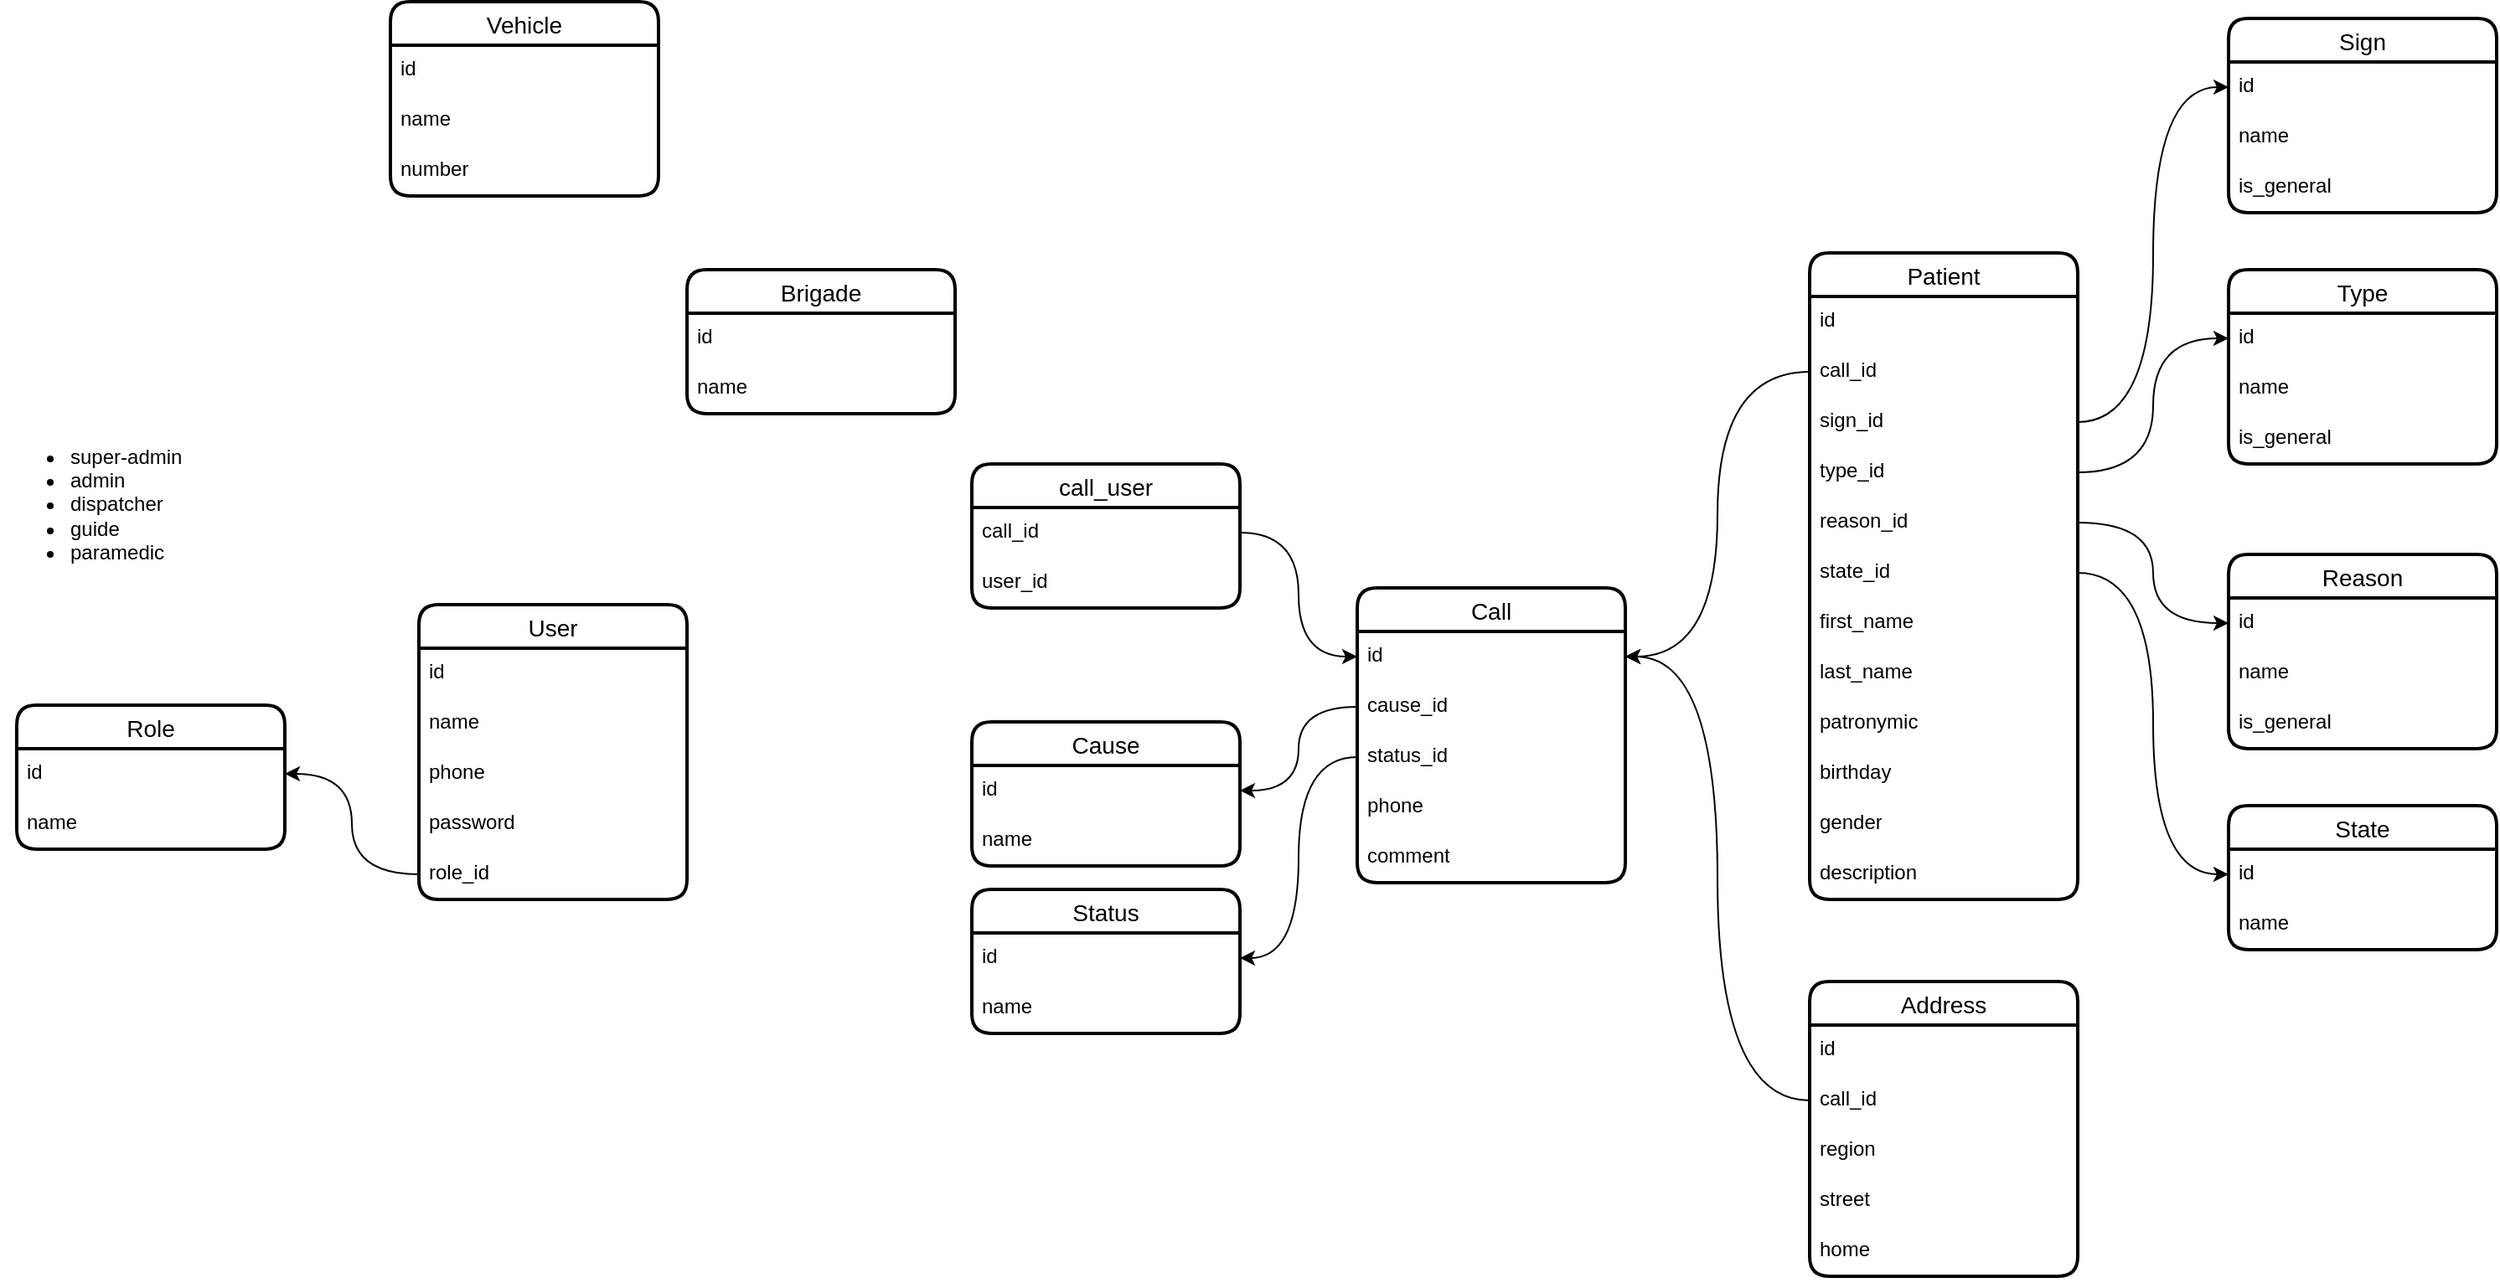 <mxfile version="21.7.2" type="github">
  <diagram name="Страница — 1" id="SGLlazU0XJNtwitpSM4t">
    <mxGraphModel dx="3088" dy="-419" grid="1" gridSize="10" guides="1" tooltips="1" connect="1" arrows="1" fold="1" page="1" pageScale="1" pageWidth="827" pageHeight="1169" math="0" shadow="0">
      <root>
        <mxCell id="0" />
        <mxCell id="1" parent="0" />
        <mxCell id="8ZDZ_acQFcapdmBeT9qq-1" value="User" style="swimlane;fontStyle=0;childLayout=stackLayout;horizontal=1;startSize=26;horizontalStack=0;resizeParent=1;resizeParentMax=0;resizeLast=0;collapsible=1;marginBottom=0;align=center;fontSize=14;strokeWidth=2;rounded=1;shadow=0;glass=0;swimlaneLine=1;" parent="1" vertex="1">
          <mxGeometry x="-710" y="1910" width="160" height="176" as="geometry" />
        </mxCell>
        <mxCell id="8ZDZ_acQFcapdmBeT9qq-2" value="id" style="text;strokeColor=none;fillColor=none;spacingLeft=4;spacingRight=4;overflow=hidden;rotatable=0;points=[[0,0.5],[1,0.5]];portConstraint=eastwest;fontSize=12;whiteSpace=wrap;html=1;" parent="8ZDZ_acQFcapdmBeT9qq-1" vertex="1">
          <mxGeometry y="26" width="160" height="30" as="geometry" />
        </mxCell>
        <mxCell id="8ZDZ_acQFcapdmBeT9qq-3" value="name" style="text;strokeColor=none;fillColor=none;spacingLeft=4;spacingRight=4;overflow=hidden;rotatable=0;points=[[0,0.5],[1,0.5]];portConstraint=eastwest;fontSize=12;whiteSpace=wrap;html=1;" parent="8ZDZ_acQFcapdmBeT9qq-1" vertex="1">
          <mxGeometry y="56" width="160" height="30" as="geometry" />
        </mxCell>
        <mxCell id="8ZDZ_acQFcapdmBeT9qq-4" value="phone" style="text;strokeColor=none;fillColor=none;spacingLeft=4;spacingRight=4;overflow=hidden;rotatable=0;points=[[0,0.5],[1,0.5]];portConstraint=eastwest;fontSize=12;whiteSpace=wrap;html=1;" parent="8ZDZ_acQFcapdmBeT9qq-1" vertex="1">
          <mxGeometry y="86" width="160" height="30" as="geometry" />
        </mxCell>
        <mxCell id="8ZDZ_acQFcapdmBeT9qq-5" value="password" style="text;strokeColor=none;fillColor=none;spacingLeft=4;spacingRight=4;overflow=hidden;rotatable=0;points=[[0,0.5],[1,0.5]];portConstraint=eastwest;fontSize=12;whiteSpace=wrap;html=1;" parent="8ZDZ_acQFcapdmBeT9qq-1" vertex="1">
          <mxGeometry y="116" width="160" height="30" as="geometry" />
        </mxCell>
        <mxCell id="8ZDZ_acQFcapdmBeT9qq-6" value="role_id" style="text;strokeColor=none;fillColor=none;spacingLeft=4;spacingRight=4;overflow=hidden;rotatable=0;points=[[0,0.5],[1,0.5]];portConstraint=eastwest;fontSize=12;whiteSpace=wrap;html=1;" parent="8ZDZ_acQFcapdmBeT9qq-1" vertex="1">
          <mxGeometry y="146" width="160" height="30" as="geometry" />
        </mxCell>
        <mxCell id="8ZDZ_acQFcapdmBeT9qq-7" value="Role" style="swimlane;fontStyle=0;childLayout=stackLayout;horizontal=1;startSize=26;horizontalStack=0;resizeParent=1;resizeParentMax=0;resizeLast=0;collapsible=1;marginBottom=0;align=center;fontSize=14;strokeWidth=2;rounded=1;shadow=0;glass=0;swimlaneLine=1;" parent="1" vertex="1">
          <mxGeometry x="-950" y="1970" width="160" height="86" as="geometry" />
        </mxCell>
        <mxCell id="8ZDZ_acQFcapdmBeT9qq-8" value="id" style="text;strokeColor=none;fillColor=none;spacingLeft=4;spacingRight=4;overflow=hidden;rotatable=0;points=[[0,0.5],[1,0.5]];portConstraint=eastwest;fontSize=12;whiteSpace=wrap;html=1;" parent="8ZDZ_acQFcapdmBeT9qq-7" vertex="1">
          <mxGeometry y="26" width="160" height="30" as="geometry" />
        </mxCell>
        <mxCell id="8ZDZ_acQFcapdmBeT9qq-9" value="name" style="text;strokeColor=none;fillColor=none;spacingLeft=4;spacingRight=4;overflow=hidden;rotatable=0;points=[[0,0.5],[1,0.5]];portConstraint=eastwest;fontSize=12;whiteSpace=wrap;html=1;" parent="8ZDZ_acQFcapdmBeT9qq-7" vertex="1">
          <mxGeometry y="56" width="160" height="30" as="geometry" />
        </mxCell>
        <mxCell id="8ZDZ_acQFcapdmBeT9qq-10" style="edgeStyle=orthogonalEdgeStyle;rounded=0;orthogonalLoop=1;jettySize=auto;html=1;entryX=1;entryY=0.5;entryDx=0;entryDy=0;curved=1;" parent="1" source="8ZDZ_acQFcapdmBeT9qq-6" target="8ZDZ_acQFcapdmBeT9qq-8" edge="1">
          <mxGeometry relative="1" as="geometry" />
        </mxCell>
        <mxCell id="8ZDZ_acQFcapdmBeT9qq-11" value="Call" style="swimlane;fontStyle=0;childLayout=stackLayout;horizontal=1;startSize=26;horizontalStack=0;resizeParent=1;resizeParentMax=0;resizeLast=0;collapsible=1;marginBottom=0;align=center;fontSize=14;strokeWidth=2;rounded=1;shadow=0;glass=0;swimlaneLine=1;" parent="1" vertex="1">
          <mxGeometry x="-150" y="1900" width="160" height="176" as="geometry" />
        </mxCell>
        <mxCell id="8ZDZ_acQFcapdmBeT9qq-12" value="id" style="text;strokeColor=none;fillColor=none;spacingLeft=4;spacingRight=4;overflow=hidden;rotatable=0;points=[[0,0.5],[1,0.5]];portConstraint=eastwest;fontSize=12;whiteSpace=wrap;html=1;" parent="8ZDZ_acQFcapdmBeT9qq-11" vertex="1">
          <mxGeometry y="26" width="160" height="30" as="geometry" />
        </mxCell>
        <mxCell id="8ZDZ_acQFcapdmBeT9qq-16" value="cause_id" style="text;strokeColor=none;fillColor=none;spacingLeft=4;spacingRight=4;overflow=hidden;rotatable=0;points=[[0,0.5],[1,0.5]];portConstraint=eastwest;fontSize=12;whiteSpace=wrap;html=1;" parent="8ZDZ_acQFcapdmBeT9qq-11" vertex="1">
          <mxGeometry y="56" width="160" height="30" as="geometry" />
        </mxCell>
        <mxCell id="8ZDZ_acQFcapdmBeT9qq-13" value="status_id" style="text;strokeColor=none;fillColor=none;spacingLeft=4;spacingRight=4;overflow=hidden;rotatable=0;points=[[0,0.5],[1,0.5]];portConstraint=eastwest;fontSize=12;whiteSpace=wrap;html=1;" parent="8ZDZ_acQFcapdmBeT9qq-11" vertex="1">
          <mxGeometry y="86" width="160" height="30" as="geometry" />
        </mxCell>
        <mxCell id="8ZDZ_acQFcapdmBeT9qq-14" value="phone" style="text;strokeColor=none;fillColor=none;spacingLeft=4;spacingRight=4;overflow=hidden;rotatable=0;points=[[0,0.5],[1,0.5]];portConstraint=eastwest;fontSize=12;whiteSpace=wrap;html=1;" parent="8ZDZ_acQFcapdmBeT9qq-11" vertex="1">
          <mxGeometry y="116" width="160" height="30" as="geometry" />
        </mxCell>
        <mxCell id="8ZDZ_acQFcapdmBeT9qq-15" value="comment" style="text;strokeColor=none;fillColor=none;spacingLeft=4;spacingRight=4;overflow=hidden;rotatable=0;points=[[0,0.5],[1,0.5]];portConstraint=eastwest;fontSize=12;whiteSpace=wrap;html=1;" parent="8ZDZ_acQFcapdmBeT9qq-11" vertex="1">
          <mxGeometry y="146" width="160" height="30" as="geometry" />
        </mxCell>
        <mxCell id="8ZDZ_acQFcapdmBeT9qq-17" value="Cause" style="swimlane;fontStyle=0;childLayout=stackLayout;horizontal=1;startSize=26;horizontalStack=0;resizeParent=1;resizeParentMax=0;resizeLast=0;collapsible=1;marginBottom=0;align=center;fontSize=14;strokeWidth=2;rounded=1;shadow=0;glass=0;swimlaneLine=1;" parent="1" vertex="1">
          <mxGeometry x="-380" y="1980" width="160" height="86" as="geometry" />
        </mxCell>
        <mxCell id="8ZDZ_acQFcapdmBeT9qq-18" value="id" style="text;strokeColor=none;fillColor=none;spacingLeft=4;spacingRight=4;overflow=hidden;rotatable=0;points=[[0,0.5],[1,0.5]];portConstraint=eastwest;fontSize=12;whiteSpace=wrap;html=1;" parent="8ZDZ_acQFcapdmBeT9qq-17" vertex="1">
          <mxGeometry y="26" width="160" height="30" as="geometry" />
        </mxCell>
        <mxCell id="8ZDZ_acQFcapdmBeT9qq-19" value="name" style="text;strokeColor=none;fillColor=none;spacingLeft=4;spacingRight=4;overflow=hidden;rotatable=0;points=[[0,0.5],[1,0.5]];portConstraint=eastwest;fontSize=12;whiteSpace=wrap;html=1;" parent="8ZDZ_acQFcapdmBeT9qq-17" vertex="1">
          <mxGeometry y="56" width="160" height="30" as="geometry" />
        </mxCell>
        <mxCell id="8ZDZ_acQFcapdmBeT9qq-23" style="edgeStyle=orthogonalEdgeStyle;rounded=0;orthogonalLoop=1;jettySize=auto;html=1;entryX=1;entryY=0.5;entryDx=0;entryDy=0;curved=1;" parent="1" source="8ZDZ_acQFcapdmBeT9qq-16" target="8ZDZ_acQFcapdmBeT9qq-18" edge="1">
          <mxGeometry relative="1" as="geometry" />
        </mxCell>
        <mxCell id="8ZDZ_acQFcapdmBeT9qq-24" value="Patient" style="swimlane;fontStyle=0;childLayout=stackLayout;horizontal=1;startSize=26;horizontalStack=0;resizeParent=1;resizeParentMax=0;resizeLast=0;collapsible=1;marginBottom=0;align=center;fontSize=14;strokeWidth=2;rounded=1;shadow=0;glass=0;swimlaneLine=1;" parent="1" vertex="1">
          <mxGeometry x="120" y="1700" width="160" height="386" as="geometry" />
        </mxCell>
        <mxCell id="8ZDZ_acQFcapdmBeT9qq-25" value="id" style="text;strokeColor=none;fillColor=none;spacingLeft=4;spacingRight=4;overflow=hidden;rotatable=0;points=[[0,0.5],[1,0.5]];portConstraint=eastwest;fontSize=12;whiteSpace=wrap;html=1;" parent="8ZDZ_acQFcapdmBeT9qq-24" vertex="1">
          <mxGeometry y="26" width="160" height="30" as="geometry" />
        </mxCell>
        <mxCell id="8ZDZ_acQFcapdmBeT9qq-26" value="call_id" style="text;strokeColor=none;fillColor=none;spacingLeft=4;spacingRight=4;overflow=hidden;rotatable=0;points=[[0,0.5],[1,0.5]];portConstraint=eastwest;fontSize=12;whiteSpace=wrap;html=1;" parent="8ZDZ_acQFcapdmBeT9qq-24" vertex="1">
          <mxGeometry y="56" width="160" height="30" as="geometry" />
        </mxCell>
        <mxCell id="8ZDZ_acQFcapdmBeT9qq-53" value="sign_id" style="text;strokeColor=none;fillColor=none;spacingLeft=4;spacingRight=4;overflow=hidden;rotatable=0;points=[[0,0.5],[1,0.5]];portConstraint=eastwest;fontSize=12;whiteSpace=wrap;html=1;" parent="8ZDZ_acQFcapdmBeT9qq-24" vertex="1">
          <mxGeometry y="86" width="160" height="30" as="geometry" />
        </mxCell>
        <mxCell id="8ZDZ_acQFcapdmBeT9qq-54" value="type_id" style="text;strokeColor=none;fillColor=none;spacingLeft=4;spacingRight=4;overflow=hidden;rotatable=0;points=[[0,0.5],[1,0.5]];portConstraint=eastwest;fontSize=12;whiteSpace=wrap;html=1;" parent="8ZDZ_acQFcapdmBeT9qq-24" vertex="1">
          <mxGeometry y="116" width="160" height="30" as="geometry" />
        </mxCell>
        <mxCell id="QOrAUv4INDOSFVqWjOK6-7" value="reason_id" style="text;strokeColor=none;fillColor=none;spacingLeft=4;spacingRight=4;overflow=hidden;rotatable=0;points=[[0,0.5],[1,0.5]];portConstraint=eastwest;fontSize=12;whiteSpace=wrap;html=1;" vertex="1" parent="8ZDZ_acQFcapdmBeT9qq-24">
          <mxGeometry y="146" width="160" height="30" as="geometry" />
        </mxCell>
        <mxCell id="QOrAUv4INDOSFVqWjOK6-2" value="state_id" style="text;strokeColor=none;fillColor=none;spacingLeft=4;spacingRight=4;overflow=hidden;rotatable=0;points=[[0,0.5],[1,0.5]];portConstraint=eastwest;fontSize=12;whiteSpace=wrap;html=1;" vertex="1" parent="8ZDZ_acQFcapdmBeT9qq-24">
          <mxGeometry y="176" width="160" height="30" as="geometry" />
        </mxCell>
        <mxCell id="8ZDZ_acQFcapdmBeT9qq-27" value="first_name" style="text;strokeColor=none;fillColor=none;spacingLeft=4;spacingRight=4;overflow=hidden;rotatable=0;points=[[0,0.5],[1,0.5]];portConstraint=eastwest;fontSize=12;whiteSpace=wrap;html=1;" parent="8ZDZ_acQFcapdmBeT9qq-24" vertex="1">
          <mxGeometry y="206" width="160" height="30" as="geometry" />
        </mxCell>
        <mxCell id="8ZDZ_acQFcapdmBeT9qq-28" value="last_name" style="text;strokeColor=none;fillColor=none;spacingLeft=4;spacingRight=4;overflow=hidden;rotatable=0;points=[[0,0.5],[1,0.5]];portConstraint=eastwest;fontSize=12;whiteSpace=wrap;html=1;" parent="8ZDZ_acQFcapdmBeT9qq-24" vertex="1">
          <mxGeometry y="236" width="160" height="30" as="geometry" />
        </mxCell>
        <mxCell id="8ZDZ_acQFcapdmBeT9qq-29" value="patronymic" style="text;strokeColor=none;fillColor=none;spacingLeft=4;spacingRight=4;overflow=hidden;rotatable=0;points=[[0,0.5],[1,0.5]];portConstraint=eastwest;fontSize=12;whiteSpace=wrap;html=1;" parent="8ZDZ_acQFcapdmBeT9qq-24" vertex="1">
          <mxGeometry y="266" width="160" height="30" as="geometry" />
        </mxCell>
        <mxCell id="8ZDZ_acQFcapdmBeT9qq-43" value="birthday" style="text;strokeColor=none;fillColor=none;spacingLeft=4;spacingRight=4;overflow=hidden;rotatable=0;points=[[0,0.5],[1,0.5]];portConstraint=eastwest;fontSize=12;whiteSpace=wrap;html=1;" parent="8ZDZ_acQFcapdmBeT9qq-24" vertex="1">
          <mxGeometry y="296" width="160" height="30" as="geometry" />
        </mxCell>
        <mxCell id="8ZDZ_acQFcapdmBeT9qq-44" value="gender" style="text;strokeColor=none;fillColor=none;spacingLeft=4;spacingRight=4;overflow=hidden;rotatable=0;points=[[0,0.5],[1,0.5]];portConstraint=eastwest;fontSize=12;whiteSpace=wrap;html=1;" parent="8ZDZ_acQFcapdmBeT9qq-24" vertex="1">
          <mxGeometry y="326" width="160" height="30" as="geometry" />
        </mxCell>
        <mxCell id="QOrAUv4INDOSFVqWjOK6-3" value="description" style="text;strokeColor=none;fillColor=none;spacingLeft=4;spacingRight=4;overflow=hidden;rotatable=0;points=[[0,0.5],[1,0.5]];portConstraint=eastwest;fontSize=12;whiteSpace=wrap;html=1;" vertex="1" parent="8ZDZ_acQFcapdmBeT9qq-24">
          <mxGeometry y="356" width="160" height="30" as="geometry" />
        </mxCell>
        <mxCell id="8ZDZ_acQFcapdmBeT9qq-31" value="Address" style="swimlane;fontStyle=0;childLayout=stackLayout;horizontal=1;startSize=26;horizontalStack=0;resizeParent=1;resizeParentMax=0;resizeLast=0;collapsible=1;marginBottom=0;align=center;fontSize=14;strokeWidth=2;rounded=1;shadow=0;glass=0;swimlaneLine=1;" parent="1" vertex="1">
          <mxGeometry x="120" y="2135" width="160" height="176" as="geometry" />
        </mxCell>
        <mxCell id="8ZDZ_acQFcapdmBeT9qq-32" value="id" style="text;strokeColor=none;fillColor=none;spacingLeft=4;spacingRight=4;overflow=hidden;rotatable=0;points=[[0,0.5],[1,0.5]];portConstraint=eastwest;fontSize=12;whiteSpace=wrap;html=1;" parent="8ZDZ_acQFcapdmBeT9qq-31" vertex="1">
          <mxGeometry y="26" width="160" height="30" as="geometry" />
        </mxCell>
        <mxCell id="8ZDZ_acQFcapdmBeT9qq-33" value="call_id" style="text;strokeColor=none;fillColor=none;spacingLeft=4;spacingRight=4;overflow=hidden;rotatable=0;points=[[0,0.5],[1,0.5]];portConstraint=eastwest;fontSize=12;whiteSpace=wrap;html=1;" parent="8ZDZ_acQFcapdmBeT9qq-31" vertex="1">
          <mxGeometry y="56" width="160" height="30" as="geometry" />
        </mxCell>
        <mxCell id="8ZDZ_acQFcapdmBeT9qq-36" value="region" style="text;strokeColor=none;fillColor=none;spacingLeft=4;spacingRight=4;overflow=hidden;rotatable=0;points=[[0,0.5],[1,0.5]];portConstraint=eastwest;fontSize=12;whiteSpace=wrap;html=1;" parent="8ZDZ_acQFcapdmBeT9qq-31" vertex="1">
          <mxGeometry y="86" width="160" height="30" as="geometry" />
        </mxCell>
        <mxCell id="8ZDZ_acQFcapdmBeT9qq-34" value="street" style="text;strokeColor=none;fillColor=none;spacingLeft=4;spacingRight=4;overflow=hidden;rotatable=0;points=[[0,0.5],[1,0.5]];portConstraint=eastwest;fontSize=12;whiteSpace=wrap;html=1;" parent="8ZDZ_acQFcapdmBeT9qq-31" vertex="1">
          <mxGeometry y="116" width="160" height="30" as="geometry" />
        </mxCell>
        <mxCell id="8ZDZ_acQFcapdmBeT9qq-35" value="home" style="text;strokeColor=none;fillColor=none;spacingLeft=4;spacingRight=4;overflow=hidden;rotatable=0;points=[[0,0.5],[1,0.5]];portConstraint=eastwest;fontSize=12;whiteSpace=wrap;html=1;" parent="8ZDZ_acQFcapdmBeT9qq-31" vertex="1">
          <mxGeometry y="146" width="160" height="30" as="geometry" />
        </mxCell>
        <mxCell id="8ZDZ_acQFcapdmBeT9qq-39" value="Status" style="swimlane;fontStyle=0;childLayout=stackLayout;horizontal=1;startSize=26;horizontalStack=0;resizeParent=1;resizeParentMax=0;resizeLast=0;collapsible=1;marginBottom=0;align=center;fontSize=14;strokeWidth=2;rounded=1;shadow=0;glass=0;swimlaneLine=1;" parent="1" vertex="1">
          <mxGeometry x="-380" y="2080" width="160" height="86" as="geometry" />
        </mxCell>
        <mxCell id="8ZDZ_acQFcapdmBeT9qq-40" value="id" style="text;strokeColor=none;fillColor=none;spacingLeft=4;spacingRight=4;overflow=hidden;rotatable=0;points=[[0,0.5],[1,0.5]];portConstraint=eastwest;fontSize=12;whiteSpace=wrap;html=1;" parent="8ZDZ_acQFcapdmBeT9qq-39" vertex="1">
          <mxGeometry y="26" width="160" height="30" as="geometry" />
        </mxCell>
        <mxCell id="8ZDZ_acQFcapdmBeT9qq-41" value="name" style="text;strokeColor=none;fillColor=none;spacingLeft=4;spacingRight=4;overflow=hidden;rotatable=0;points=[[0,0.5],[1,0.5]];portConstraint=eastwest;fontSize=12;whiteSpace=wrap;html=1;" parent="8ZDZ_acQFcapdmBeT9qq-39" vertex="1">
          <mxGeometry y="56" width="160" height="30" as="geometry" />
        </mxCell>
        <mxCell id="8ZDZ_acQFcapdmBeT9qq-42" style="edgeStyle=orthogonalEdgeStyle;rounded=0;orthogonalLoop=1;jettySize=auto;html=1;entryX=1;entryY=0.5;entryDx=0;entryDy=0;curved=1;" parent="1" source="8ZDZ_acQFcapdmBeT9qq-13" target="8ZDZ_acQFcapdmBeT9qq-40" edge="1">
          <mxGeometry relative="1" as="geometry" />
        </mxCell>
        <mxCell id="8ZDZ_acQFcapdmBeT9qq-45" style="edgeStyle=orthogonalEdgeStyle;rounded=0;orthogonalLoop=1;jettySize=auto;html=1;entryX=1;entryY=0.5;entryDx=0;entryDy=0;curved=1;" parent="1" source="8ZDZ_acQFcapdmBeT9qq-26" target="8ZDZ_acQFcapdmBeT9qq-12" edge="1">
          <mxGeometry relative="1" as="geometry" />
        </mxCell>
        <mxCell id="8ZDZ_acQFcapdmBeT9qq-46" style="edgeStyle=orthogonalEdgeStyle;rounded=0;orthogonalLoop=1;jettySize=auto;html=1;entryX=1;entryY=0.5;entryDx=0;entryDy=0;curved=1;" parent="1" source="8ZDZ_acQFcapdmBeT9qq-33" target="8ZDZ_acQFcapdmBeT9qq-12" edge="1">
          <mxGeometry relative="1" as="geometry" />
        </mxCell>
        <mxCell id="8ZDZ_acQFcapdmBeT9qq-47" value="Sign" style="swimlane;fontStyle=0;childLayout=stackLayout;horizontal=1;startSize=26;horizontalStack=0;resizeParent=1;resizeParentMax=0;resizeLast=0;collapsible=1;marginBottom=0;align=center;fontSize=14;strokeWidth=2;rounded=1;shadow=0;glass=0;swimlaneLine=1;" parent="1" vertex="1">
          <mxGeometry x="370" y="1560" width="160" height="116" as="geometry" />
        </mxCell>
        <mxCell id="8ZDZ_acQFcapdmBeT9qq-48" value="id" style="text;strokeColor=none;fillColor=none;spacingLeft=4;spacingRight=4;overflow=hidden;rotatable=0;points=[[0,0.5],[1,0.5]];portConstraint=eastwest;fontSize=12;whiteSpace=wrap;html=1;" parent="8ZDZ_acQFcapdmBeT9qq-47" vertex="1">
          <mxGeometry y="26" width="160" height="30" as="geometry" />
        </mxCell>
        <mxCell id="8ZDZ_acQFcapdmBeT9qq-49" value="name" style="text;strokeColor=none;fillColor=none;spacingLeft=4;spacingRight=4;overflow=hidden;rotatable=0;points=[[0,0.5],[1,0.5]];portConstraint=eastwest;fontSize=12;whiteSpace=wrap;html=1;" parent="8ZDZ_acQFcapdmBeT9qq-47" vertex="1">
          <mxGeometry y="56" width="160" height="30" as="geometry" />
        </mxCell>
        <mxCell id="QOrAUv4INDOSFVqWjOK6-9" value="is_general" style="text;strokeColor=none;fillColor=none;spacingLeft=4;spacingRight=4;overflow=hidden;rotatable=0;points=[[0,0.5],[1,0.5]];portConstraint=eastwest;fontSize=12;whiteSpace=wrap;html=1;" vertex="1" parent="8ZDZ_acQFcapdmBeT9qq-47">
          <mxGeometry y="86" width="160" height="30" as="geometry" />
        </mxCell>
        <mxCell id="8ZDZ_acQFcapdmBeT9qq-50" value="Type" style="swimlane;fontStyle=0;childLayout=stackLayout;horizontal=1;startSize=26;horizontalStack=0;resizeParent=1;resizeParentMax=0;resizeLast=0;collapsible=1;marginBottom=0;align=center;fontSize=14;strokeWidth=2;rounded=1;shadow=0;glass=0;swimlaneLine=1;" parent="1" vertex="1">
          <mxGeometry x="370" y="1710" width="160" height="116" as="geometry" />
        </mxCell>
        <mxCell id="8ZDZ_acQFcapdmBeT9qq-51" value="id" style="text;strokeColor=none;fillColor=none;spacingLeft=4;spacingRight=4;overflow=hidden;rotatable=0;points=[[0,0.5],[1,0.5]];portConstraint=eastwest;fontSize=12;whiteSpace=wrap;html=1;" parent="8ZDZ_acQFcapdmBeT9qq-50" vertex="1">
          <mxGeometry y="26" width="160" height="30" as="geometry" />
        </mxCell>
        <mxCell id="8ZDZ_acQFcapdmBeT9qq-52" value="name" style="text;strokeColor=none;fillColor=none;spacingLeft=4;spacingRight=4;overflow=hidden;rotatable=0;points=[[0,0.5],[1,0.5]];portConstraint=eastwest;fontSize=12;whiteSpace=wrap;html=1;" parent="8ZDZ_acQFcapdmBeT9qq-50" vertex="1">
          <mxGeometry y="56" width="160" height="30" as="geometry" />
        </mxCell>
        <mxCell id="QOrAUv4INDOSFVqWjOK6-10" value="is_general" style="text;strokeColor=none;fillColor=none;spacingLeft=4;spacingRight=4;overflow=hidden;rotatable=0;points=[[0,0.5],[1,0.5]];portConstraint=eastwest;fontSize=12;whiteSpace=wrap;html=1;" vertex="1" parent="8ZDZ_acQFcapdmBeT9qq-50">
          <mxGeometry y="86" width="160" height="30" as="geometry" />
        </mxCell>
        <mxCell id="8ZDZ_acQFcapdmBeT9qq-55" style="edgeStyle=orthogonalEdgeStyle;rounded=0;orthogonalLoop=1;jettySize=auto;html=1;entryX=0;entryY=0.5;entryDx=0;entryDy=0;curved=1;" parent="1" source="8ZDZ_acQFcapdmBeT9qq-53" target="8ZDZ_acQFcapdmBeT9qq-48" edge="1">
          <mxGeometry relative="1" as="geometry" />
        </mxCell>
        <mxCell id="8ZDZ_acQFcapdmBeT9qq-56" style="edgeStyle=orthogonalEdgeStyle;rounded=0;orthogonalLoop=1;jettySize=auto;html=1;entryX=0;entryY=0.5;entryDx=0;entryDy=0;curved=1;" parent="1" source="8ZDZ_acQFcapdmBeT9qq-54" target="8ZDZ_acQFcapdmBeT9qq-51" edge="1">
          <mxGeometry relative="1" as="geometry" />
        </mxCell>
        <mxCell id="QOrAUv4INDOSFVqWjOK6-1" value="&lt;ul&gt;&lt;li&gt;super-admin&lt;/li&gt;&lt;li&gt;admin&lt;/li&gt;&lt;li&gt;dispatcher&lt;/li&gt;&lt;li&gt;guide&lt;/li&gt;&lt;li&gt;paramedic&lt;/li&gt;&lt;/ul&gt;" style="text;strokeColor=none;fillColor=none;html=1;whiteSpace=wrap;verticalAlign=middle;overflow=hidden;" vertex="1" parent="1">
          <mxGeometry x="-960" y="1790" width="233" height="120" as="geometry" />
        </mxCell>
        <mxCell id="QOrAUv4INDOSFVqWjOK6-4" value="Reason" style="swimlane;fontStyle=0;childLayout=stackLayout;horizontal=1;startSize=26;horizontalStack=0;resizeParent=1;resizeParentMax=0;resizeLast=0;collapsible=1;marginBottom=0;align=center;fontSize=14;strokeWidth=2;rounded=1;shadow=0;glass=0;swimlaneLine=1;" vertex="1" parent="1">
          <mxGeometry x="370" y="1880" width="160" height="116" as="geometry" />
        </mxCell>
        <mxCell id="QOrAUv4INDOSFVqWjOK6-5" value="id" style="text;strokeColor=none;fillColor=none;spacingLeft=4;spacingRight=4;overflow=hidden;rotatable=0;points=[[0,0.5],[1,0.5]];portConstraint=eastwest;fontSize=12;whiteSpace=wrap;html=1;" vertex="1" parent="QOrAUv4INDOSFVqWjOK6-4">
          <mxGeometry y="26" width="160" height="30" as="geometry" />
        </mxCell>
        <mxCell id="QOrAUv4INDOSFVqWjOK6-6" value="name" style="text;strokeColor=none;fillColor=none;spacingLeft=4;spacingRight=4;overflow=hidden;rotatable=0;points=[[0,0.5],[1,0.5]];portConstraint=eastwest;fontSize=12;whiteSpace=wrap;html=1;" vertex="1" parent="QOrAUv4INDOSFVqWjOK6-4">
          <mxGeometry y="56" width="160" height="30" as="geometry" />
        </mxCell>
        <mxCell id="QOrAUv4INDOSFVqWjOK6-11" value="is_general" style="text;strokeColor=none;fillColor=none;spacingLeft=4;spacingRight=4;overflow=hidden;rotatable=0;points=[[0,0.5],[1,0.5]];portConstraint=eastwest;fontSize=12;whiteSpace=wrap;html=1;" vertex="1" parent="QOrAUv4INDOSFVqWjOK6-4">
          <mxGeometry y="86" width="160" height="30" as="geometry" />
        </mxCell>
        <mxCell id="QOrAUv4INDOSFVqWjOK6-8" style="edgeStyle=orthogonalEdgeStyle;rounded=0;orthogonalLoop=1;jettySize=auto;html=1;entryX=0;entryY=0.5;entryDx=0;entryDy=0;curved=1;" edge="1" parent="1" source="QOrAUv4INDOSFVqWjOK6-7" target="QOrAUv4INDOSFVqWjOK6-5">
          <mxGeometry relative="1" as="geometry" />
        </mxCell>
        <mxCell id="QOrAUv4INDOSFVqWjOK6-12" value="State" style="swimlane;fontStyle=0;childLayout=stackLayout;horizontal=1;startSize=26;horizontalStack=0;resizeParent=1;resizeParentMax=0;resizeLast=0;collapsible=1;marginBottom=0;align=center;fontSize=14;strokeWidth=2;rounded=1;shadow=0;glass=0;swimlaneLine=1;" vertex="1" parent="1">
          <mxGeometry x="370" y="2030" width="160" height="86" as="geometry" />
        </mxCell>
        <mxCell id="QOrAUv4INDOSFVqWjOK6-13" value="id" style="text;strokeColor=none;fillColor=none;spacingLeft=4;spacingRight=4;overflow=hidden;rotatable=0;points=[[0,0.5],[1,0.5]];portConstraint=eastwest;fontSize=12;whiteSpace=wrap;html=1;" vertex="1" parent="QOrAUv4INDOSFVqWjOK6-12">
          <mxGeometry y="26" width="160" height="30" as="geometry" />
        </mxCell>
        <mxCell id="QOrAUv4INDOSFVqWjOK6-14" value="name" style="text;strokeColor=none;fillColor=none;spacingLeft=4;spacingRight=4;overflow=hidden;rotatable=0;points=[[0,0.5],[1,0.5]];portConstraint=eastwest;fontSize=12;whiteSpace=wrap;html=1;" vertex="1" parent="QOrAUv4INDOSFVqWjOK6-12">
          <mxGeometry y="56" width="160" height="30" as="geometry" />
        </mxCell>
        <mxCell id="QOrAUv4INDOSFVqWjOK6-16" style="edgeStyle=orthogonalEdgeStyle;rounded=0;orthogonalLoop=1;jettySize=auto;html=1;entryX=0;entryY=0.5;entryDx=0;entryDy=0;curved=1;" edge="1" parent="1" source="QOrAUv4INDOSFVqWjOK6-2" target="QOrAUv4INDOSFVqWjOK6-13">
          <mxGeometry relative="1" as="geometry" />
        </mxCell>
        <mxCell id="QOrAUv4INDOSFVqWjOK6-17" value="call_user" style="swimlane;fontStyle=0;childLayout=stackLayout;horizontal=1;startSize=26;horizontalStack=0;resizeParent=1;resizeParentMax=0;resizeLast=0;collapsible=1;marginBottom=0;align=center;fontSize=14;strokeWidth=2;rounded=1;shadow=0;glass=0;swimlaneLine=1;" vertex="1" parent="1">
          <mxGeometry x="-380" y="1826" width="160" height="86" as="geometry" />
        </mxCell>
        <mxCell id="QOrAUv4INDOSFVqWjOK6-18" value="call_id" style="text;strokeColor=none;fillColor=none;spacingLeft=4;spacingRight=4;overflow=hidden;rotatable=0;points=[[0,0.5],[1,0.5]];portConstraint=eastwest;fontSize=12;whiteSpace=wrap;html=1;" vertex="1" parent="QOrAUv4INDOSFVqWjOK6-17">
          <mxGeometry y="26" width="160" height="30" as="geometry" />
        </mxCell>
        <mxCell id="QOrAUv4INDOSFVqWjOK6-19" value="user_id" style="text;strokeColor=none;fillColor=none;spacingLeft=4;spacingRight=4;overflow=hidden;rotatable=0;points=[[0,0.5],[1,0.5]];portConstraint=eastwest;fontSize=12;whiteSpace=wrap;html=1;" vertex="1" parent="QOrAUv4INDOSFVqWjOK6-17">
          <mxGeometry y="56" width="160" height="30" as="geometry" />
        </mxCell>
        <mxCell id="QOrAUv4INDOSFVqWjOK6-21" style="edgeStyle=orthogonalEdgeStyle;rounded=0;orthogonalLoop=1;jettySize=auto;html=1;entryX=0;entryY=0.5;entryDx=0;entryDy=0;curved=1;" edge="1" parent="1" source="QOrAUv4INDOSFVqWjOK6-18" target="8ZDZ_acQFcapdmBeT9qq-12">
          <mxGeometry relative="1" as="geometry" />
        </mxCell>
        <mxCell id="QOrAUv4INDOSFVqWjOK6-22" value="Brigade" style="swimlane;fontStyle=0;childLayout=stackLayout;horizontal=1;startSize=26;horizontalStack=0;resizeParent=1;resizeParentMax=0;resizeLast=0;collapsible=1;marginBottom=0;align=center;fontSize=14;strokeWidth=2;rounded=1;shadow=0;glass=0;swimlaneLine=1;" vertex="1" parent="1">
          <mxGeometry x="-550" y="1710" width="160" height="86" as="geometry" />
        </mxCell>
        <mxCell id="QOrAUv4INDOSFVqWjOK6-23" value="id" style="text;strokeColor=none;fillColor=none;spacingLeft=4;spacingRight=4;overflow=hidden;rotatable=0;points=[[0,0.5],[1,0.5]];portConstraint=eastwest;fontSize=12;whiteSpace=wrap;html=1;" vertex="1" parent="QOrAUv4INDOSFVqWjOK6-22">
          <mxGeometry y="26" width="160" height="30" as="geometry" />
        </mxCell>
        <mxCell id="QOrAUv4INDOSFVqWjOK6-24" value="name" style="text;strokeColor=none;fillColor=none;spacingLeft=4;spacingRight=4;overflow=hidden;rotatable=0;points=[[0,0.5],[1,0.5]];portConstraint=eastwest;fontSize=12;whiteSpace=wrap;html=1;" vertex="1" parent="QOrAUv4INDOSFVqWjOK6-22">
          <mxGeometry y="56" width="160" height="30" as="geometry" />
        </mxCell>
        <mxCell id="QOrAUv4INDOSFVqWjOK6-25" value="Vehicle" style="swimlane;fontStyle=0;childLayout=stackLayout;horizontal=1;startSize=26;horizontalStack=0;resizeParent=1;resizeParentMax=0;resizeLast=0;collapsible=1;marginBottom=0;align=center;fontSize=14;strokeWidth=2;rounded=1;shadow=0;glass=0;swimlaneLine=1;" vertex="1" parent="1">
          <mxGeometry x="-727" y="1550" width="160" height="116" as="geometry" />
        </mxCell>
        <mxCell id="QOrAUv4INDOSFVqWjOK6-26" value="id" style="text;strokeColor=none;fillColor=none;spacingLeft=4;spacingRight=4;overflow=hidden;rotatable=0;points=[[0,0.5],[1,0.5]];portConstraint=eastwest;fontSize=12;whiteSpace=wrap;html=1;" vertex="1" parent="QOrAUv4INDOSFVqWjOK6-25">
          <mxGeometry y="26" width="160" height="30" as="geometry" />
        </mxCell>
        <mxCell id="QOrAUv4INDOSFVqWjOK6-27" value="name" style="text;strokeColor=none;fillColor=none;spacingLeft=4;spacingRight=4;overflow=hidden;rotatable=0;points=[[0,0.5],[1,0.5]];portConstraint=eastwest;fontSize=12;whiteSpace=wrap;html=1;" vertex="1" parent="QOrAUv4INDOSFVqWjOK6-25">
          <mxGeometry y="56" width="160" height="30" as="geometry" />
        </mxCell>
        <mxCell id="QOrAUv4INDOSFVqWjOK6-28" value="number" style="text;strokeColor=none;fillColor=none;spacingLeft=4;spacingRight=4;overflow=hidden;rotatable=0;points=[[0,0.5],[1,0.5]];portConstraint=eastwest;fontSize=12;whiteSpace=wrap;html=1;" vertex="1" parent="QOrAUv4INDOSFVqWjOK6-25">
          <mxGeometry y="86" width="160" height="30" as="geometry" />
        </mxCell>
      </root>
    </mxGraphModel>
  </diagram>
</mxfile>
